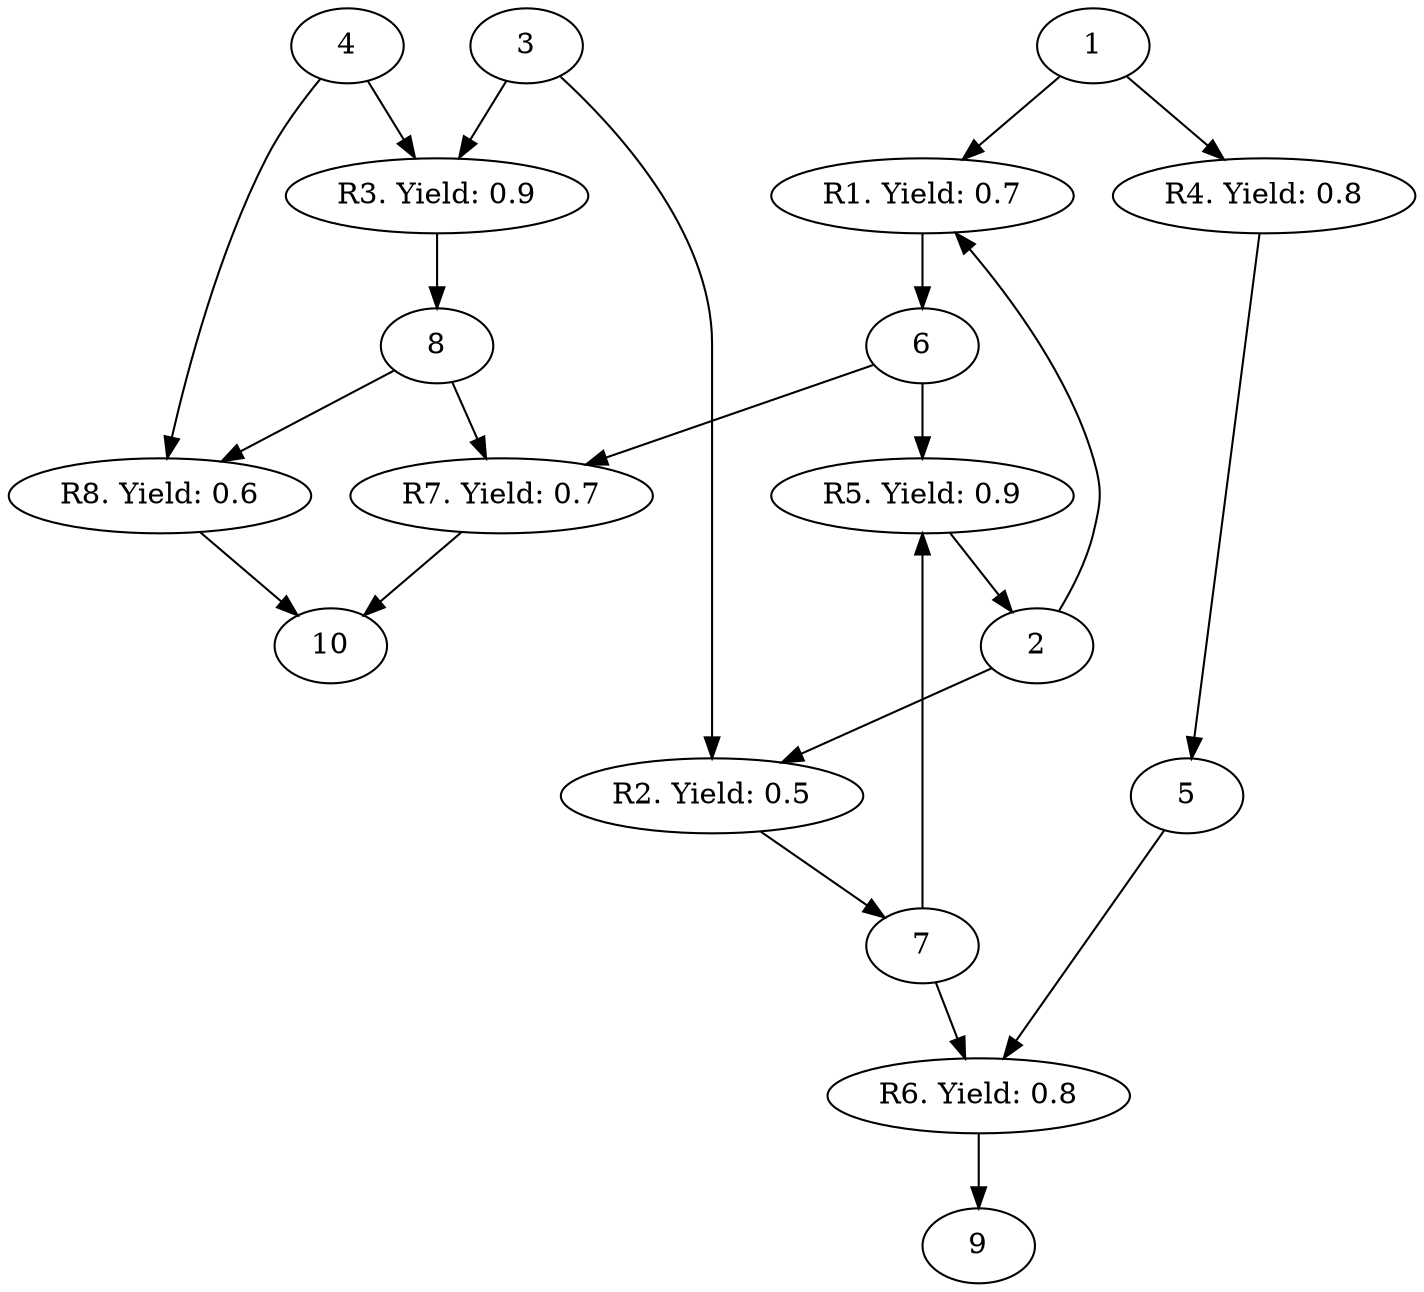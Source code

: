digraph G { 
{
	R1 [label = "R1. Yield: 0.7"]
	R2 [label = "R2. Yield: 0.5"]
	R3 [label = "R3. Yield: 0.9"]
	R4 [label = "R4. Yield: 0.8"]
	R5 [label = "R5. Yield: 0.9"]
	R6 [label = "R6. Yield: 0.8"]
	R7 [label = "R7. Yield: 0.7"]
	R8 [label = "R8. Yield: 0.6"]
}
	R1 -> 6;
	1 -> R1;
	2 -> R1;
	R2 -> 7;
	2 -> R2;
	3 -> R2;
	R3 -> 8;
	3 -> R3;
	4 -> R3;
	R4 -> 5;
	1 -> R4;
	R5 -> 2;
	6 -> R5;
	7 -> R5;
	R6 -> 9;
	5 -> R6;
	7 -> R6;
	R7 -> 10;
	6 -> R7;
	8 -> R7;
	R8 -> 10;
	8 -> R8;
	4 -> R8;
}